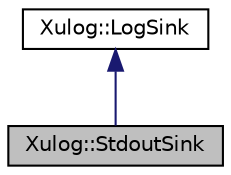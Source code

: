 digraph "Xulog::StdoutSink"
{
 // LATEX_PDF_SIZE
  edge [fontname="Helvetica",fontsize="10",labelfontname="Helvetica",labelfontsize="10"];
  node [fontname="Helvetica",fontsize="10",shape=record];
  Node1 [label="Xulog::StdoutSink",height=0.2,width=0.4,color="black", fillcolor="grey75", style="filled", fontcolor="black",tooltip="标准输出日志落地实现"];
  Node2 -> Node1 [dir="back",color="midnightblue",fontsize="10",style="solid",fontname="Helvetica"];
  Node2 [label="Xulog::LogSink",height=0.2,width=0.4,color="black", fillcolor="white", style="filled",URL="$class_xulog_1_1_log_sink.html",tooltip="抽象日志落地基类"];
}
